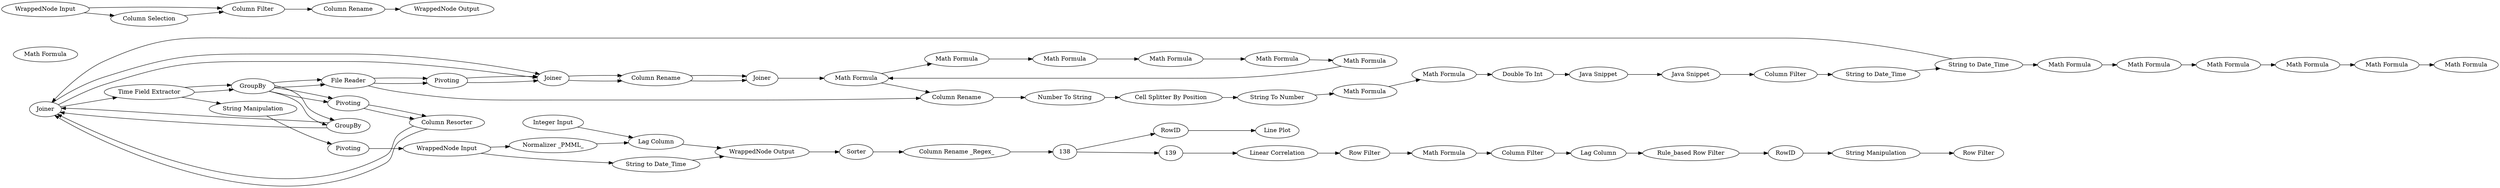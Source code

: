 digraph {
	28 [label="Date Field Extractor"]
	23 [label=GroupBy]
	26 [label="Column Rename"]
	27 [label=GroupBy]
	28 [label=Joiner]
	29 [label=Pivoting]
	30 [label="Column Resorter"]
	104 [label="Rule Engine"]
	107 [label=Joiner]
	108 [label=Pivoting]
	47 [label="Time Field Extractor"]
	6 [label="Column Rename"]
	7 [label="Cell Splitter By Position"]
	8 [label="Number To String"]
	9 [label="Math Formula"]
	11 [label="Math Formula"]
	12 [label="Java Snippet"]
	14 [label="Column Filter"]
	15 [label="Java Snippet"]
	17 [label="String to Date_Time"]
	18 [label="String to Date_Time"]
	19 [label="String To Number"]
	20 [label="Double To Int"]
	64 [label="Math Formula"]
	65 [label="Math Formula"]
	66 [label="Math Formula"]
	67 [label="Math Formula"]
	68 [label="Math Formula"]
	69 [label="Math Formula"]
	70 [label="Math Formula"]
	71 [label="Math Formula"]
	59 [label="Math Formula"]
	60 [label="Math Formula"]
	61 [label="Math Formula"]
	62 [label="Math Formula"]
	63 [label="Math Formula"]
	71 [label="Math Formula"]
	23 [label=GroupBy]
	26 [label="Column Rename"]
	27 [label=GroupBy]
	28 [label=Joiner]
	29 [label=Pivoting]
	30 [label="Column Resorter"]
	104 [label="Rule Engine"]
	107 [label=Joiner]
	108 [label=Pivoting]
	103 [label=Joiner]
	104 [label="File Reader"]
	123 [label="Line Plot"]
	124 [label=RowID]
	105 [label=Pivoting]
	106 [label="String Manipulation"]
	109 [label="Column Rename _Regex_"]
	118 [label="Cell Splitter By Position"]
	119 [label="String To Number"]
	120 [label="String to Date_Time"]
	121 [label=Sorter]
	127 [label="Math Formula"]
	128 [label="Row Filter"]
	129 [label="Rule_based Row Filter"]
	130 [label="Lag Column"]
	131 [label="Column Filter"]
	132 [label=RowID]
	133 [label="String Manipulation"]
	134 [label="Row Filter"]
	111 [label="Column Filter"]
	113 [label="Column Selection"]
	114 [label="WrappedNode Input"]
	115 [label="WrappedNode Output"]
	116 [label="Column Rename"]
	110 [label="Lag Column"]
	112 [label="Normalizer _PMML_"]
	117 [label="Integer Input"]
	118 [label="WrappedNode Input"]
	119 [label="WrappedNode Output"]
	140 [label="Linear Correlation"]
	23 -> 29
	23 -> 27
	23 -> 104
	27 -> 28
	28 -> 107
	29 -> 30
	30 -> 28
	104 -> 108
	107 -> 26
	108 -> 107
	6 -> 8
	7 -> 19
	8 -> 7
	9 -> 11
	11 -> 20
	12 -> 15
	14 -> 17
	15 -> 14
	17 -> 18
	19 -> 9
	20 -> 12
	18 -> 67
	65 -> 66
	66 -> 68
	67 -> 65
	68 -> 69
	69 -> 70
	71 -> 6
	59 -> 60
	60 -> 61
	61 -> 62
	62 -> 63
	71 -> 59
	23 -> 29
	23 -> 27
	23 -> 104
	27 -> 28
	28 -> 107
	29 -> 30
	30 -> 28
	104 -> 108
	107 -> 26
	108 -> 107
	105 -> 118
	106 -> 105
	118 -> 120
	119 -> 121
	120 -> 119
	121 -> 109
	127 -> 131
	128 -> 127
	129 -> 132
	130 -> 129
	131 -> 130
	132 -> 133
	133 -> 134
	111 -> 116
	113 -> 111
	114 -> 113
	114 -> 111
	116 -> 115
	110 -> 119
	112 -> 110
	117 -> 110
	118 -> 112
	28 -> 47
	26 -> 103
	47 -> 23
	47 -> 23
	47 -> 106
	18 -> 28
	63 -> 71
	26 -> 103
	103 -> 71
	104 -> 6
	124 -> 123
	109 -> 138
	138 -> 139
	138 -> 124
	139 -> 140
	140 -> 128
	rankdir=LR
}
